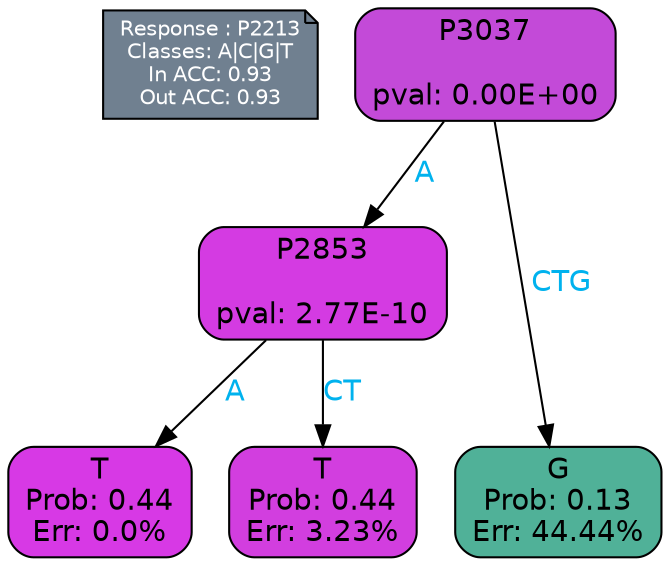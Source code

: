 digraph Tree {
node [shape=box, style="filled, rounded", color="black", fontname=helvetica] ;
graph [ranksep=equally, splines=polylines, bgcolor=transparent, dpi=600] ;
edge [fontname=helvetica] ;
LEGEND [label="Response : P2213
Classes: A|C|G|T
In ACC: 0.93
Out ACC: 0.93
",shape=note,align=left,style=filled,fillcolor="slategray",fontcolor="white",fontsize=10];1 [label="P3037

pval: 0.00E+00", fillcolor="#c34ad8"] ;
2 [label="P2853

pval: 2.77E-10", fillcolor="#d43be2"] ;
3 [label="T
Prob: 0.44
Err: 0.0%", fillcolor="#d739e5"] ;
4 [label="T
Prob: 0.44
Err: 3.23%", fillcolor="#d23edf"] ;
5 [label="G
Prob: 0.13
Err: 44.44%", fillcolor="#50b198"] ;
1 -> 2 [label="A",fontcolor=deepskyblue2] ;
1 -> 5 [label="CTG",fontcolor=deepskyblue2] ;
2 -> 3 [label="A",fontcolor=deepskyblue2] ;
2 -> 4 [label="CT",fontcolor=deepskyblue2] ;
{rank = same; 3;4;5;}{rank = same; LEGEND;1;}}
